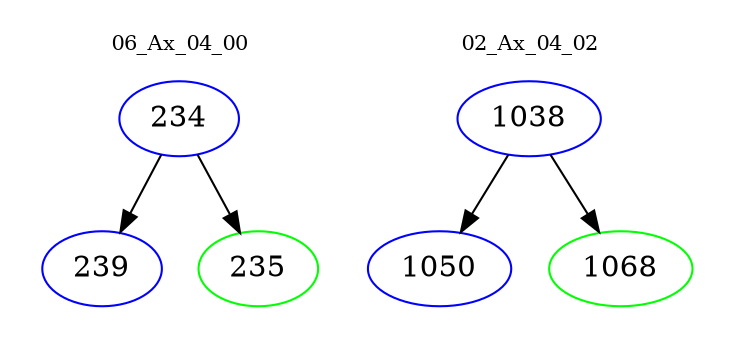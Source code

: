 digraph{
subgraph cluster_0 {
color = white
label = "06_Ax_04_00";
fontsize=10;
T0_234 [label="234", color="blue"]
T0_234 -> T0_239 [color="black"]
T0_239 [label="239", color="blue"]
T0_234 -> T0_235 [color="black"]
T0_235 [label="235", color="green"]
}
subgraph cluster_1 {
color = white
label = "02_Ax_04_02";
fontsize=10;
T1_1038 [label="1038", color="blue"]
T1_1038 -> T1_1050 [color="black"]
T1_1050 [label="1050", color="blue"]
T1_1038 -> T1_1068 [color="black"]
T1_1068 [label="1068", color="green"]
}
}
